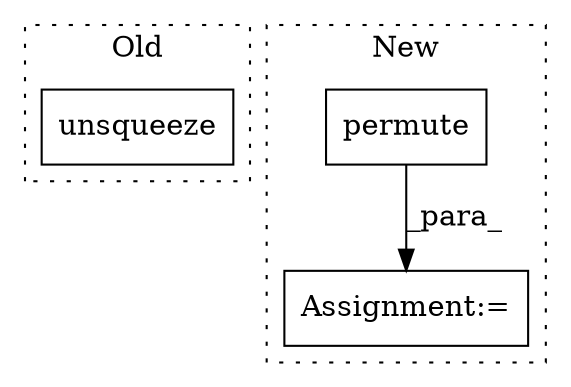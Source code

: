 digraph G {
subgraph cluster0 {
1 [label="unsqueeze" a="32" s="864,875" l="10,1" shape="box"];
label = "Old";
style="dotted";
}
subgraph cluster1 {
2 [label="permute" a="32" s="859,872" l="8,1" shape="box"];
3 [label="Assignment:=" a="7" s="850" l="1" shape="box"];
label = "New";
style="dotted";
}
2 -> 3 [label="_para_"];
}